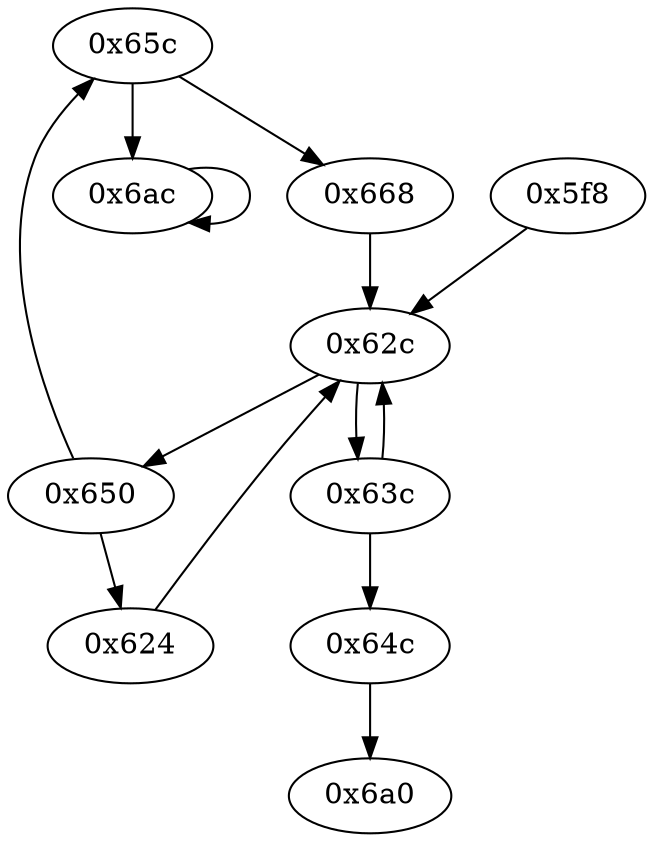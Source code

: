 digraph "" {
	"0x6ac"	 [opcode="[u'b']"];
	"0x6ac" -> "0x6ac";
	"0x650"	 [opcode="[u'ldr', u'cmp', u'b']"];
	"0x624"	 [opcode="[u'ldr', u'mov']"];
	"0x650" -> "0x624";
	"0x65c"	 [opcode="[u'ldr', u'cmp', u'b']"];
	"0x650" -> "0x65c";
	"0x668"	 [opcode="[u'ldm', u'ldrb', u'ldrb', u'mov', u'mov', u'bl', u'mov', u'mov', u'mov', u'mov', u'bl', u'ldr', u'mov', u'b']"];
	"0x62c"	 [opcode="[u'mov', u'ldr', u'cmp', u'b']"];
	"0x668" -> "0x62c";
	"0x63c"	 [opcode="[u'ldr', u'cmp', u'mov', u'b']"];
	"0x63c" -> "0x62c";
	"0x64c"	 [opcode="[u'b']"];
	"0x63c" -> "0x64c";
	"0x62c" -> "0x650";
	"0x62c" -> "0x63c";
	"0x6a0"	 [opcode="[u'ldr', u'cmp', u'pop']"];
	"0x624" -> "0x62c";
	"0x65c" -> "0x6ac";
	"0x65c" -> "0x668";
	"0x64c" -> "0x6a0";
	"0x5f8"	 [opcode="[u'push', u'add', u'mov', u'ldr', u'cmp', u'ldr', u'ldr', u'mov', u'ldr', u'add', u'b']"];
	"0x5f8" -> "0x62c";
}
